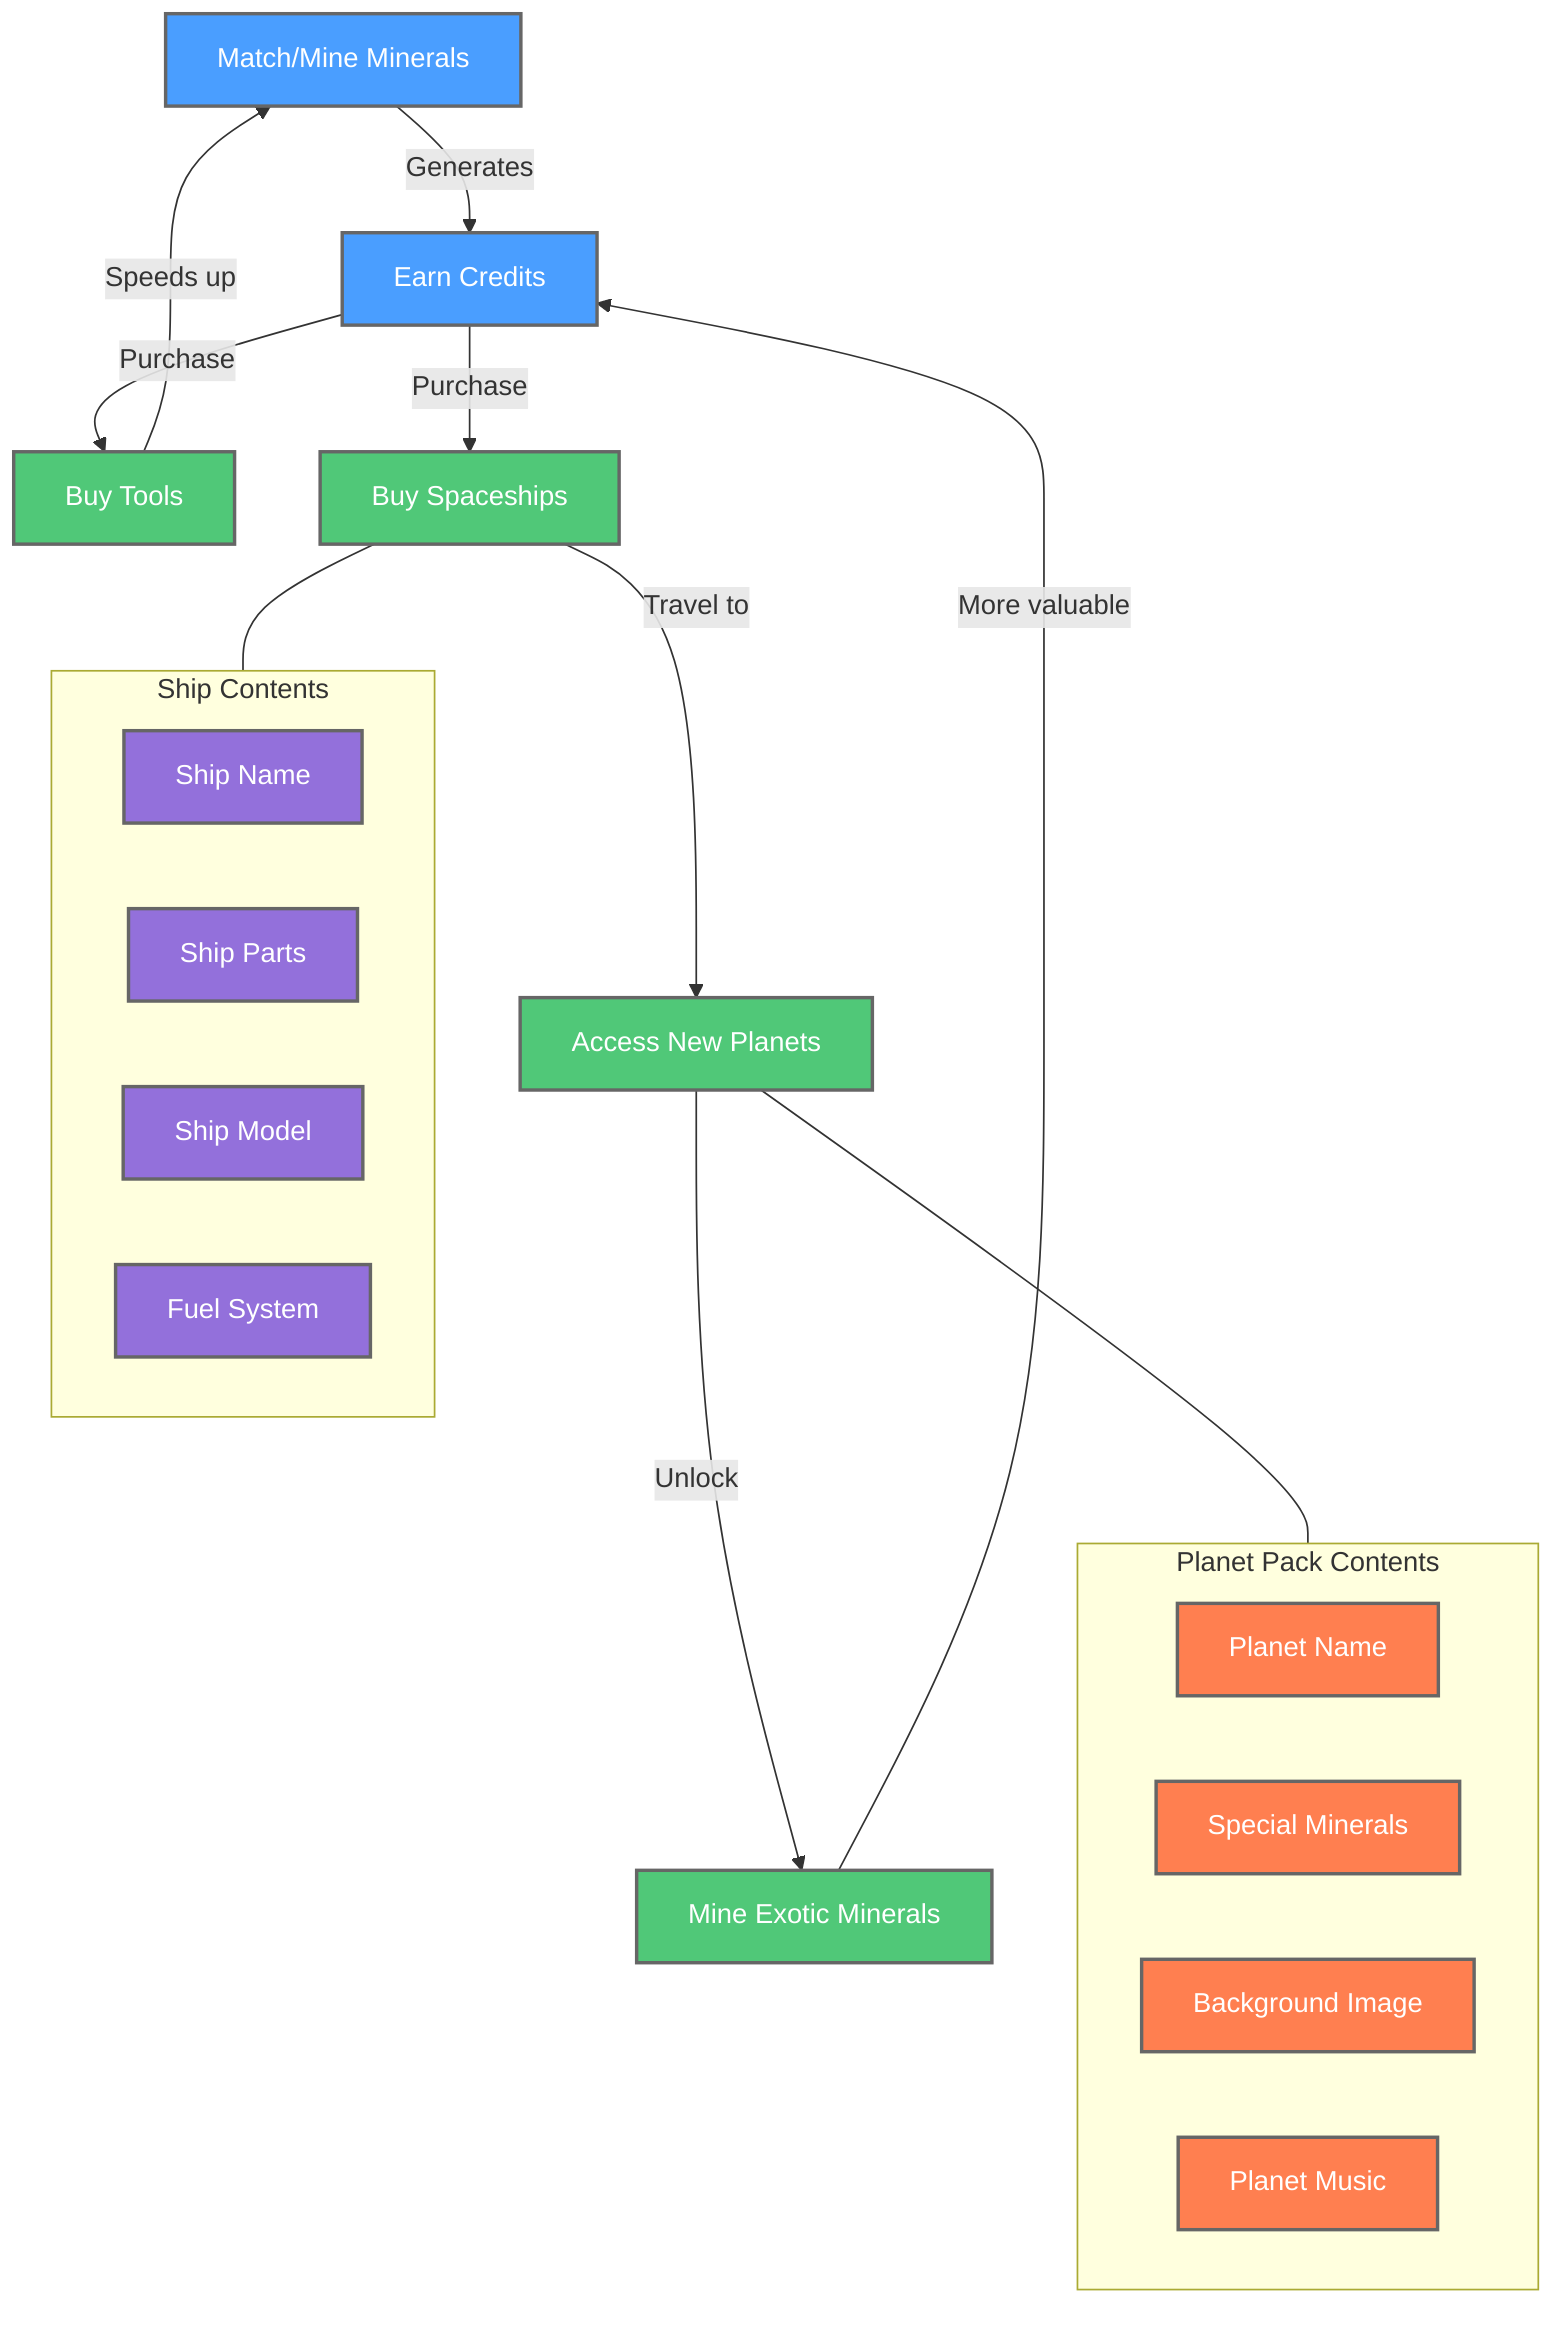 flowchart TD
    Mine["Match/Mine Minerals"]
    Credits["Earn Credits"]
    Tools["Buy Tools"]
    Ships["Buy Spaceships"]
    Planets["Access New Planets"]
    ExoticMinerals["Mine Exotic Minerals"]
    
    Mine -->|"Generates"| Credits
    Credits -->|"Purchase"| Tools
    Credits -->|"Purchase"| Ships
    Tools -->|"Speeds up"| Mine
    Ships -->|"Travel to"| Planets
    Planets -->|"Unlock"| ExoticMinerals
    ExoticMinerals -->|"More valuable"| Credits

    %% Planet Pack Contents
    subgraph PlanetPack["Planet Pack Contents"]
        PlanetName["Planet Name"]
        Minerals["Special Minerals"]
        Background["Background Image"]
        Music["Planet Music"]
    end

    %% Ship Contents
    subgraph ShipPack["Ship Contents"]
        ShipName["Ship Name"]
        Parts["Ship Parts"]
        ShipModel["Ship Model"]
        Fuel["Fuel System"]
    end

    Planets --- PlanetPack
    Ships --- ShipPack

    classDef primary fill:#4a9eff,stroke:#666,stroke-width:2px,color:white
    classDef secondary fill:#50C878,stroke:#666,stroke-width:2px,color:white
    classDef pack fill:#FF7F50,stroke:#666,stroke-width:2px,color:white
    classDef ship fill:#9370DB,stroke:#666,stroke-width:2px,color:white
    
    class Mine,Credits primary
    class Tools,Ships,Planets,ExoticMinerals secondary
    class PlanetName,Minerals,Background,Music pack
    class ShipName,Parts,ShipModel,Fuel ship